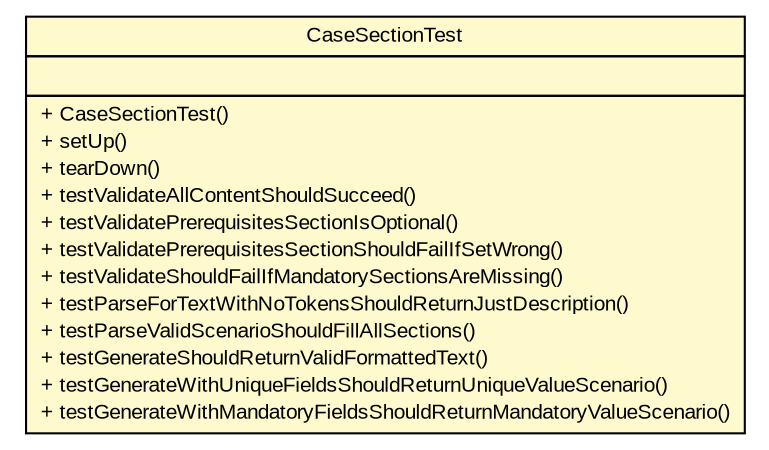 #!/usr/local/bin/dot
#
# Class diagram 
# Generated by UMLGraph version R5_6 (http://www.umlgraph.org/)
#

digraph G {
	edge [fontname="arial",fontsize=10,labelfontname="arial",labelfontsize=10];
	node [fontname="arial",fontsize=10,shape=plaintext];
	nodesep=0.25;
	ranksep=0.5;
	// com.github.mkolisnyk.aerial.document.CaseSectionTest
	c1310 [label=<<table title="com.github.mkolisnyk.aerial.document.CaseSectionTest" border="0" cellborder="1" cellspacing="0" cellpadding="2" port="p" bgcolor="lemonChiffon" href="./CaseSectionTest.html">
		<tr><td><table border="0" cellspacing="0" cellpadding="1">
<tr><td align="center" balign="center"> CaseSectionTest </td></tr>
		</table></td></tr>
		<tr><td><table border="0" cellspacing="0" cellpadding="1">
<tr><td align="left" balign="left">  </td></tr>
		</table></td></tr>
		<tr><td><table border="0" cellspacing="0" cellpadding="1">
<tr><td align="left" balign="left"> + CaseSectionTest() </td></tr>
<tr><td align="left" balign="left"> + setUp() </td></tr>
<tr><td align="left" balign="left"> + tearDown() </td></tr>
<tr><td align="left" balign="left"> + testValidateAllContentShouldSucceed() </td></tr>
<tr><td align="left" balign="left"> + testValidatePrerequisitesSectionIsOptional() </td></tr>
<tr><td align="left" balign="left"> + testValidatePrerequisitesSectionShouldFailIfSetWrong() </td></tr>
<tr><td align="left" balign="left"> + testValidateShouldFailIfMandatorySectionsAreMissing() </td></tr>
<tr><td align="left" balign="left"> + testParseForTextWithNoTokensShouldReturnJustDescription() </td></tr>
<tr><td align="left" balign="left"> + testParseValidScenarioShouldFillAllSections() </td></tr>
<tr><td align="left" balign="left"> + testGenerateShouldReturnValidFormattedText() </td></tr>
<tr><td align="left" balign="left"> + testGenerateWithUniqueFieldsShouldReturnUniqueValueScenario() </td></tr>
<tr><td align="left" balign="left"> + testGenerateWithMandatoryFieldsShouldReturnMandatoryValueScenario() </td></tr>
		</table></td></tr>
		</table>>, URL="./CaseSectionTest.html", fontname="arial", fontcolor="black", fontsize=10.0];
}

